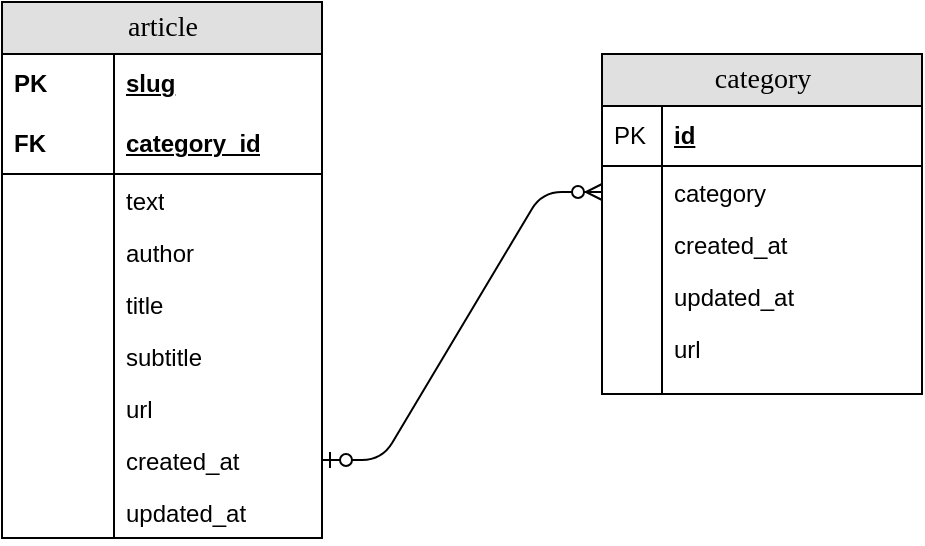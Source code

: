 <mxfile version="23.1.6" type="github">
  <diagram id="IYh7h_0ZEdamAXMSqh6E" name="Page-1">
    <mxGraphModel dx="954" dy="619" grid="1" gridSize="10" guides="1" tooltips="1" connect="1" arrows="1" fold="1" page="1" pageScale="1" pageWidth="1100" pageHeight="850" background="none" math="0" shadow="0">
      <root>
        <mxCell id="0" />
        <mxCell id="1" parent="0" />
        <mxCell id="4DZxOyRvOlyDwZQmoZ_s-33" value="" style="edgeStyle=entityRelationEdgeStyle;html=1;endArrow=ERzeroToMany;startArrow=ERzeroToOne;labelBackgroundColor=none;fontFamily=Verdana;fontSize=14;entryX=0;entryY=0.5;exitX=1;exitY=0.5;exitDx=0;exitDy=0;entryDx=0;entryDy=0;" parent="1" source="4DZxOyRvOlyDwZQmoZ_s-49" target="4DZxOyRvOlyDwZQmoZ_s-56" edge="1">
          <mxGeometry width="100" height="100" relative="1" as="geometry">
            <mxPoint x="810" y="870" as="sourcePoint" />
            <mxPoint x="910" y="770" as="targetPoint" />
          </mxGeometry>
        </mxCell>
        <mxCell id="4DZxOyRvOlyDwZQmoZ_s-34" value="article" style="swimlane;html=1;fontStyle=0;childLayout=stackLayout;horizontal=1;startSize=26;fillColor=#e0e0e0;horizontalStack=0;resizeParent=1;resizeLast=0;collapsible=1;marginBottom=0;swimlaneFillColor=#ffffff;align=center;rounded=0;shadow=0;comic=0;labelBackgroundColor=none;strokeWidth=1;fontFamily=Verdana;fontSize=14" parent="1" vertex="1">
          <mxGeometry x="360" y="100" width="160" height="268" as="geometry" />
        </mxCell>
        <mxCell id="4DZxOyRvOlyDwZQmoZ_s-35" value="slug" style="shape=partialRectangle;top=0;left=0;right=0;bottom=0;html=1;align=left;verticalAlign=middle;fillColor=none;spacingLeft=60;spacingRight=4;whiteSpace=wrap;overflow=hidden;rotatable=0;points=[[0,0.5],[1,0.5]];portConstraint=eastwest;dropTarget=0;fontStyle=5;" parent="4DZxOyRvOlyDwZQmoZ_s-34" vertex="1">
          <mxGeometry y="26" width="160" height="30" as="geometry" />
        </mxCell>
        <mxCell id="4DZxOyRvOlyDwZQmoZ_s-36" value="PK" style="shape=partialRectangle;fontStyle=1;top=0;left=0;bottom=0;html=1;fillColor=none;align=left;verticalAlign=middle;spacingLeft=4;spacingRight=4;whiteSpace=wrap;overflow=hidden;rotatable=0;points=[];portConstraint=eastwest;part=1;" parent="4DZxOyRvOlyDwZQmoZ_s-35" vertex="1" connectable="0">
          <mxGeometry width="56" height="30" as="geometry" />
        </mxCell>
        <mxCell id="4DZxOyRvOlyDwZQmoZ_s-37" value="category_id" style="shape=partialRectangle;top=0;left=0;right=0;bottom=1;html=1;align=left;verticalAlign=middle;fillColor=none;spacingLeft=60;spacingRight=4;whiteSpace=wrap;overflow=hidden;rotatable=0;points=[[0,0.5],[1,0.5]];portConstraint=eastwest;dropTarget=0;fontStyle=5;" parent="4DZxOyRvOlyDwZQmoZ_s-34" vertex="1">
          <mxGeometry y="56" width="160" height="30" as="geometry" />
        </mxCell>
        <mxCell id="4DZxOyRvOlyDwZQmoZ_s-38" value="FK" style="shape=partialRectangle;fontStyle=1;top=0;left=0;bottom=0;html=1;fillColor=none;align=left;verticalAlign=middle;spacingLeft=4;spacingRight=4;whiteSpace=wrap;overflow=hidden;rotatable=0;points=[];portConstraint=eastwest;part=1;" parent="4DZxOyRvOlyDwZQmoZ_s-37" vertex="1" connectable="0">
          <mxGeometry width="56" height="30" as="geometry" />
        </mxCell>
        <mxCell id="4DZxOyRvOlyDwZQmoZ_s-39" value="text" style="shape=partialRectangle;top=0;left=0;right=0;bottom=0;html=1;align=left;verticalAlign=top;fillColor=none;spacingLeft=60;spacingRight=4;whiteSpace=wrap;overflow=hidden;rotatable=0;points=[[0,0.5],[1,0.5]];portConstraint=eastwest;dropTarget=0;" parent="4DZxOyRvOlyDwZQmoZ_s-34" vertex="1">
          <mxGeometry y="86" width="160" height="26" as="geometry" />
        </mxCell>
        <mxCell id="4DZxOyRvOlyDwZQmoZ_s-40" value="" style="shape=partialRectangle;top=0;left=0;bottom=0;html=1;fillColor=none;align=left;verticalAlign=top;spacingLeft=4;spacingRight=4;whiteSpace=wrap;overflow=hidden;rotatable=0;points=[];portConstraint=eastwest;part=1;" parent="4DZxOyRvOlyDwZQmoZ_s-39" vertex="1" connectable="0">
          <mxGeometry width="56" height="26" as="geometry" />
        </mxCell>
        <mxCell id="4DZxOyRvOlyDwZQmoZ_s-41" value="author" style="shape=partialRectangle;top=0;left=0;right=0;bottom=0;html=1;align=left;verticalAlign=top;fillColor=none;spacingLeft=60;spacingRight=4;whiteSpace=wrap;overflow=hidden;rotatable=0;points=[[0,0.5],[1,0.5]];portConstraint=eastwest;dropTarget=0;" parent="4DZxOyRvOlyDwZQmoZ_s-34" vertex="1">
          <mxGeometry y="112" width="160" height="26" as="geometry" />
        </mxCell>
        <mxCell id="4DZxOyRvOlyDwZQmoZ_s-42" value="" style="shape=partialRectangle;top=0;left=0;bottom=0;html=1;fillColor=none;align=left;verticalAlign=top;spacingLeft=4;spacingRight=4;whiteSpace=wrap;overflow=hidden;rotatable=0;points=[];portConstraint=eastwest;part=1;" parent="4DZxOyRvOlyDwZQmoZ_s-41" vertex="1" connectable="0">
          <mxGeometry width="56" height="26" as="geometry" />
        </mxCell>
        <mxCell id="4DZxOyRvOlyDwZQmoZ_s-43" value="title" style="shape=partialRectangle;top=0;left=0;right=0;bottom=0;html=1;align=left;verticalAlign=top;fillColor=none;spacingLeft=60;spacingRight=4;whiteSpace=wrap;overflow=hidden;rotatable=0;points=[[0,0.5],[1,0.5]];portConstraint=eastwest;dropTarget=0;" parent="4DZxOyRvOlyDwZQmoZ_s-34" vertex="1">
          <mxGeometry y="138" width="160" height="26" as="geometry" />
        </mxCell>
        <mxCell id="4DZxOyRvOlyDwZQmoZ_s-44" value="" style="shape=partialRectangle;top=0;left=0;bottom=0;html=1;fillColor=none;align=left;verticalAlign=top;spacingLeft=4;spacingRight=4;whiteSpace=wrap;overflow=hidden;rotatable=0;points=[];portConstraint=eastwest;part=1;" parent="4DZxOyRvOlyDwZQmoZ_s-43" vertex="1" connectable="0">
          <mxGeometry width="56" height="26" as="geometry" />
        </mxCell>
        <mxCell id="4DZxOyRvOlyDwZQmoZ_s-45" value="subtitle" style="shape=partialRectangle;top=0;left=0;right=0;bottom=0;html=1;align=left;verticalAlign=top;fillColor=none;spacingLeft=60;spacingRight=4;whiteSpace=wrap;overflow=hidden;rotatable=0;points=[[0,0.5],[1,0.5]];portConstraint=eastwest;dropTarget=0;" parent="4DZxOyRvOlyDwZQmoZ_s-34" vertex="1">
          <mxGeometry y="164" width="160" height="26" as="geometry" />
        </mxCell>
        <mxCell id="4DZxOyRvOlyDwZQmoZ_s-46" value="" style="shape=partialRectangle;top=0;left=0;bottom=0;html=1;fillColor=none;align=left;verticalAlign=top;spacingLeft=4;spacingRight=4;whiteSpace=wrap;overflow=hidden;rotatable=0;points=[];portConstraint=eastwest;part=1;" parent="4DZxOyRvOlyDwZQmoZ_s-45" vertex="1" connectable="0">
          <mxGeometry width="56" height="26" as="geometry" />
        </mxCell>
        <mxCell id="4DZxOyRvOlyDwZQmoZ_s-47" value="url" style="shape=partialRectangle;top=0;left=0;right=0;bottom=0;html=1;align=left;verticalAlign=top;fillColor=none;spacingLeft=60;spacingRight=4;whiteSpace=wrap;overflow=hidden;rotatable=0;points=[[0,0.5],[1,0.5]];portConstraint=eastwest;dropTarget=0;" parent="4DZxOyRvOlyDwZQmoZ_s-34" vertex="1">
          <mxGeometry y="190" width="160" height="26" as="geometry" />
        </mxCell>
        <mxCell id="4DZxOyRvOlyDwZQmoZ_s-48" value="" style="shape=partialRectangle;top=0;left=0;bottom=0;html=1;fillColor=none;align=left;verticalAlign=top;spacingLeft=4;spacingRight=4;whiteSpace=wrap;overflow=hidden;rotatable=0;points=[];portConstraint=eastwest;part=1;" parent="4DZxOyRvOlyDwZQmoZ_s-47" vertex="1" connectable="0">
          <mxGeometry width="56" height="26" as="geometry" />
        </mxCell>
        <mxCell id="4DZxOyRvOlyDwZQmoZ_s-49" value="created_at" style="shape=partialRectangle;top=0;left=0;right=0;bottom=0;html=1;align=left;verticalAlign=top;fillColor=none;spacingLeft=60;spacingRight=4;whiteSpace=wrap;overflow=hidden;rotatable=0;points=[[0,0.5],[1,0.5]];portConstraint=eastwest;dropTarget=0;" parent="4DZxOyRvOlyDwZQmoZ_s-34" vertex="1">
          <mxGeometry y="216" width="160" height="26" as="geometry" />
        </mxCell>
        <mxCell id="4DZxOyRvOlyDwZQmoZ_s-50" value="" style="shape=partialRectangle;top=0;left=0;bottom=0;html=1;fillColor=none;align=left;verticalAlign=top;spacingLeft=4;spacingRight=4;whiteSpace=wrap;overflow=hidden;rotatable=0;points=[];portConstraint=eastwest;part=1;" parent="4DZxOyRvOlyDwZQmoZ_s-49" vertex="1" connectable="0">
          <mxGeometry width="56" height="26" as="geometry" />
        </mxCell>
        <mxCell id="4DZxOyRvOlyDwZQmoZ_s-51" value="updated_at" style="shape=partialRectangle;top=0;left=0;right=0;bottom=0;html=1;align=left;verticalAlign=top;fillColor=none;spacingLeft=60;spacingRight=4;whiteSpace=wrap;overflow=hidden;rotatable=0;points=[[0,0.5],[1,0.5]];portConstraint=eastwest;dropTarget=0;" parent="4DZxOyRvOlyDwZQmoZ_s-34" vertex="1">
          <mxGeometry y="242" width="160" height="26" as="geometry" />
        </mxCell>
        <mxCell id="4DZxOyRvOlyDwZQmoZ_s-52" value="" style="shape=partialRectangle;top=0;left=0;bottom=0;html=1;fillColor=none;align=left;verticalAlign=top;spacingLeft=4;spacingRight=4;whiteSpace=wrap;overflow=hidden;rotatable=0;points=[];portConstraint=eastwest;part=1;" parent="4DZxOyRvOlyDwZQmoZ_s-51" vertex="1" connectable="0">
          <mxGeometry width="56" height="26" as="geometry" />
        </mxCell>
        <mxCell id="4DZxOyRvOlyDwZQmoZ_s-53" value="category" style="swimlane;html=1;fontStyle=0;childLayout=stackLayout;horizontal=1;startSize=26;fillColor=#e0e0e0;horizontalStack=0;resizeParent=1;resizeLast=0;collapsible=1;marginBottom=0;swimlaneFillColor=#ffffff;align=center;rounded=0;shadow=0;comic=0;labelBackgroundColor=none;strokeWidth=1;fontFamily=Verdana;fontSize=14;swimlaneLine=1;" parent="1" vertex="1">
          <mxGeometry x="660" y="126" width="160" height="170" as="geometry" />
        </mxCell>
        <mxCell id="4DZxOyRvOlyDwZQmoZ_s-54" value="id" style="shape=partialRectangle;top=0;left=0;right=0;bottom=1;html=1;align=left;verticalAlign=middle;fillColor=none;spacingLeft=34;spacingRight=4;whiteSpace=wrap;overflow=hidden;rotatable=0;points=[[0,0.5],[1,0.5]];portConstraint=eastwest;dropTarget=0;fontStyle=5;" parent="4DZxOyRvOlyDwZQmoZ_s-53" vertex="1">
          <mxGeometry y="26" width="160" height="30" as="geometry" />
        </mxCell>
        <mxCell id="4DZxOyRvOlyDwZQmoZ_s-55" value="PK" style="shape=partialRectangle;top=0;left=0;bottom=0;html=1;fillColor=none;align=left;verticalAlign=middle;spacingLeft=4;spacingRight=4;whiteSpace=wrap;overflow=hidden;rotatable=0;points=[];portConstraint=eastwest;part=1;" parent="4DZxOyRvOlyDwZQmoZ_s-54" vertex="1" connectable="0">
          <mxGeometry width="30" height="30" as="geometry" />
        </mxCell>
        <mxCell id="4DZxOyRvOlyDwZQmoZ_s-56" value="category" style="shape=partialRectangle;top=0;left=0;right=0;bottom=0;html=1;align=left;verticalAlign=top;fillColor=none;spacingLeft=34;spacingRight=4;whiteSpace=wrap;overflow=hidden;rotatable=0;points=[[0,0.5],[1,0.5]];portConstraint=eastwest;dropTarget=0;" parent="4DZxOyRvOlyDwZQmoZ_s-53" vertex="1">
          <mxGeometry y="56" width="160" height="26" as="geometry" />
        </mxCell>
        <mxCell id="4DZxOyRvOlyDwZQmoZ_s-57" value="" style="shape=partialRectangle;top=0;left=0;bottom=0;html=1;fillColor=none;align=left;verticalAlign=top;spacingLeft=4;spacingRight=4;whiteSpace=wrap;overflow=hidden;rotatable=0;points=[];portConstraint=eastwest;part=1;" parent="4DZxOyRvOlyDwZQmoZ_s-56" vertex="1" connectable="0">
          <mxGeometry width="30" height="26" as="geometry" />
        </mxCell>
        <mxCell id="4DZxOyRvOlyDwZQmoZ_s-58" value="created_at" style="shape=partialRectangle;top=0;left=0;right=0;bottom=0;html=1;align=left;verticalAlign=top;fillColor=none;spacingLeft=34;spacingRight=4;whiteSpace=wrap;overflow=hidden;rotatable=0;points=[[0,0.5],[1,0.5]];portConstraint=eastwest;dropTarget=0;" parent="4DZxOyRvOlyDwZQmoZ_s-53" vertex="1">
          <mxGeometry y="82" width="160" height="26" as="geometry" />
        </mxCell>
        <mxCell id="4DZxOyRvOlyDwZQmoZ_s-59" value="" style="shape=partialRectangle;top=0;left=0;bottom=0;html=1;fillColor=none;align=left;verticalAlign=top;spacingLeft=4;spacingRight=4;whiteSpace=wrap;overflow=hidden;rotatable=0;points=[];portConstraint=eastwest;part=1;" parent="4DZxOyRvOlyDwZQmoZ_s-58" vertex="1" connectable="0">
          <mxGeometry width="30" height="26" as="geometry" />
        </mxCell>
        <mxCell id="4DZxOyRvOlyDwZQmoZ_s-60" value="updated_at" style="shape=partialRectangle;top=0;left=0;right=0;bottom=0;html=1;align=left;verticalAlign=top;fillColor=none;spacingLeft=34;spacingRight=4;whiteSpace=wrap;overflow=hidden;rotatable=0;points=[[0,0.5],[1,0.5]];portConstraint=eastwest;dropTarget=0;" parent="4DZxOyRvOlyDwZQmoZ_s-53" vertex="1">
          <mxGeometry y="108" width="160" height="26" as="geometry" />
        </mxCell>
        <mxCell id="4DZxOyRvOlyDwZQmoZ_s-61" value="" style="shape=partialRectangle;top=0;left=0;bottom=0;html=1;fillColor=none;align=left;verticalAlign=top;spacingLeft=4;spacingRight=4;whiteSpace=wrap;overflow=hidden;rotatable=0;points=[];portConstraint=eastwest;part=1;" parent="4DZxOyRvOlyDwZQmoZ_s-60" vertex="1" connectable="0">
          <mxGeometry width="30" height="26" as="geometry" />
        </mxCell>
        <mxCell id="4DZxOyRvOlyDwZQmoZ_s-62" value="url" style="shape=partialRectangle;top=0;left=0;right=0;bottom=0;html=1;align=left;verticalAlign=top;fillColor=none;spacingLeft=34;spacingRight=4;whiteSpace=wrap;overflow=hidden;rotatable=0;points=[[0,0.5],[1,0.5]];portConstraint=eastwest;dropTarget=0;" parent="4DZxOyRvOlyDwZQmoZ_s-53" vertex="1">
          <mxGeometry y="134" width="160" height="26" as="geometry" />
        </mxCell>
        <mxCell id="4DZxOyRvOlyDwZQmoZ_s-63" value="" style="shape=partialRectangle;top=0;left=0;bottom=0;html=1;fillColor=none;align=left;verticalAlign=top;spacingLeft=4;spacingRight=4;whiteSpace=wrap;overflow=hidden;rotatable=0;points=[];portConstraint=eastwest;part=1;" parent="4DZxOyRvOlyDwZQmoZ_s-62" vertex="1" connectable="0">
          <mxGeometry width="30" height="26" as="geometry" />
        </mxCell>
        <mxCell id="4DZxOyRvOlyDwZQmoZ_s-64" value="" style="shape=partialRectangle;top=0;left=0;right=0;bottom=0;html=1;align=left;verticalAlign=top;fillColor=none;spacingLeft=34;spacingRight=4;whiteSpace=wrap;overflow=hidden;rotatable=0;points=[[0,0.5],[1,0.5]];portConstraint=eastwest;dropTarget=0;" parent="4DZxOyRvOlyDwZQmoZ_s-53" vertex="1">
          <mxGeometry y="160" width="160" height="10" as="geometry" />
        </mxCell>
        <mxCell id="4DZxOyRvOlyDwZQmoZ_s-65" value="" style="shape=partialRectangle;top=0;left=0;bottom=0;html=1;fillColor=none;align=left;verticalAlign=top;spacingLeft=4;spacingRight=4;whiteSpace=wrap;overflow=hidden;rotatable=0;points=[];portConstraint=eastwest;part=1;" parent="4DZxOyRvOlyDwZQmoZ_s-64" vertex="1" connectable="0">
          <mxGeometry width="30" height="10" as="geometry" />
        </mxCell>
      </root>
    </mxGraphModel>
  </diagram>
</mxfile>
